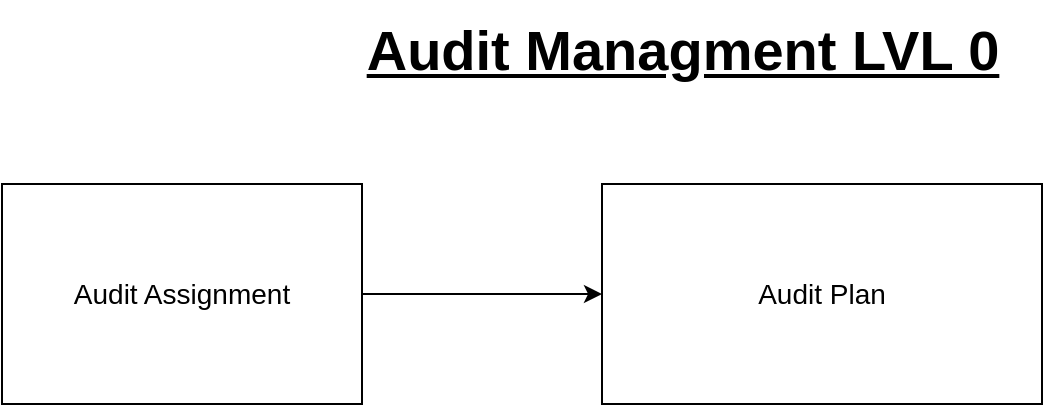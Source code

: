 <mxfile version="24.3.1" type="github" pages="3">
  <diagram id="rfpji_oR26iXnu8gp6y1" name="Level 0">
    <mxGraphModel dx="1114" dy="550" grid="1" gridSize="10" guides="1" tooltips="1" connect="1" arrows="1" fold="1" page="1" pageScale="1" pageWidth="850" pageHeight="1100" math="0" shadow="0">
      <root>
        <mxCell id="0" />
        <mxCell id="1" parent="0" />
        <mxCell id="0mhNjmgYB0Y-DOcjIdjo-2" style="edgeStyle=orthogonalEdgeStyle;rounded=0;orthogonalLoop=1;jettySize=auto;html=1;exitX=1;exitY=0.5;exitDx=0;exitDy=0;entryX=0;entryY=0.5;entryDx=0;entryDy=0;" edge="1" parent="1" source="hsHpLRedmGUpxv28fJCq-1" target="hsHpLRedmGUpxv28fJCq-3">
          <mxGeometry relative="1" as="geometry" />
        </mxCell>
        <UserObject label="&lt;font style=&quot;font-size: 14px;&quot;&gt;Audit Assignment&lt;/font&gt;" link="data:page/id,eqj7dofn9CjHiGEiGSkg" id="hsHpLRedmGUpxv28fJCq-1">
          <mxCell style="rounded=0;whiteSpace=wrap;html=1;" vertex="1" parent="1">
            <mxGeometry x="90" y="130" width="180" height="110" as="geometry" />
          </mxCell>
        </UserObject>
        <UserObject label="&lt;font style=&quot;font-size: 14px;&quot;&gt;Audit Plan&lt;/font&gt;" link="data:page/id,SO7P523GmKmao4ISK2ce" id="hsHpLRedmGUpxv28fJCq-3">
          <mxCell style="rounded=0;whiteSpace=wrap;html=1;" vertex="1" parent="1">
            <mxGeometry x="390" y="130" width="220" height="110" as="geometry" />
          </mxCell>
        </UserObject>
        <mxCell id="0mhNjmgYB0Y-DOcjIdjo-1" value="&lt;font style=&quot;font-size: 28px;&quot;&gt;&lt;b&gt;&lt;u&gt;Audit Managment LVL 0&lt;/u&gt;&lt;/b&gt;&lt;/font&gt;" style="text;html=1;align=center;verticalAlign=middle;resizable=0;points=[];autosize=1;strokeColor=none;fillColor=none;" vertex="1" parent="1">
          <mxGeometry x="260" y="38" width="340" height="50" as="geometry" />
        </mxCell>
      </root>
    </mxGraphModel>
  </diagram>
  <diagram id="eqj7dofn9CjHiGEiGSkg" name="Audit Assignment Lvl 1">
    <mxGraphModel dx="1114" dy="550" grid="1" gridSize="10" guides="1" tooltips="1" connect="1" arrows="1" fold="1" page="1" pageScale="1" pageWidth="850" pageHeight="1100" math="0" shadow="0">
      <root>
        <mxCell id="0" />
        <mxCell id="1" parent="0" />
        <mxCell id="SAJ0wneW6CKfJWXqG2Ua-1" style="edgeStyle=orthogonalEdgeStyle;rounded=0;orthogonalLoop=1;jettySize=auto;html=1;" edge="1" parent="1">
          <mxGeometry relative="1" as="geometry">
            <mxPoint x="230" y="140" as="targetPoint" />
            <mxPoint x="190.0" y="140.034" as="sourcePoint" />
          </mxGeometry>
        </mxCell>
        <mxCell id="SAJ0wneW6CKfJWXqG2Ua-2" style="edgeStyle=orthogonalEdgeStyle;rounded=0;orthogonalLoop=1;jettySize=auto;html=1;exitX=1;exitY=0.5;exitDx=0;exitDy=0;" edge="1" parent="1" source="SAJ0wneW6CKfJWXqG2Ua-3" target="SAJ0wneW6CKfJWXqG2Ua-5">
          <mxGeometry relative="1" as="geometry" />
        </mxCell>
        <mxCell id="SAJ0wneW6CKfJWXqG2Ua-3" value="Create Audit Assignments&lt;div&gt;&lt;br/&gt;&lt;/div&gt;" style="rounded=0;whiteSpace=wrap;html=1;" vertex="1" parent="1">
          <mxGeometry x="230" y="110" width="120" height="60" as="geometry" />
        </mxCell>
        <mxCell id="SAJ0wneW6CKfJWXqG2Ua-4" style="edgeStyle=orthogonalEdgeStyle;rounded=0;orthogonalLoop=1;jettySize=auto;html=1;exitX=1;exitY=0.5;exitDx=0;exitDy=0;" edge="1" parent="1" source="SAJ0wneW6CKfJWXqG2Ua-5">
          <mxGeometry relative="1" as="geometry">
            <mxPoint x="570" y="140.31" as="targetPoint" />
          </mxGeometry>
        </mxCell>
        <mxCell id="SAJ0wneW6CKfJWXqG2Ua-5" value="Add User for Assignment&lt;br&gt;Against Assignment ID" style="rounded=0;whiteSpace=wrap;html=1;" vertex="1" parent="1">
          <mxGeometry x="390" y="110" width="120" height="60" as="geometry" />
        </mxCell>
        <mxCell id="SAJ0wneW6CKfJWXqG2Ua-6" style="edgeStyle=orthogonalEdgeStyle;rounded=0;orthogonalLoop=1;jettySize=auto;html=1;exitX=0.5;exitY=1;exitDx=0;exitDy=0;" edge="1" parent="1" source="SAJ0wneW6CKfJWXqG2Ua-7">
          <mxGeometry relative="1" as="geometry">
            <mxPoint x="629.931" y="210" as="targetPoint" />
          </mxGeometry>
        </mxCell>
        <mxCell id="SAJ0wneW6CKfJWXqG2Ua-7" value="Add Start-End Date To Calculate Days" style="rounded=0;whiteSpace=wrap;html=1;" vertex="1" parent="1">
          <mxGeometry x="570" y="110" width="120" height="60" as="geometry" />
        </mxCell>
        <mxCell id="SAJ0wneW6CKfJWXqG2Ua-8" style="edgeStyle=orthogonalEdgeStyle;rounded=0;orthogonalLoop=1;jettySize=auto;html=1;exitX=0;exitY=0.5;exitDx=0;exitDy=0;" edge="1" parent="1" source="SAJ0wneW6CKfJWXqG2Ua-10">
          <mxGeometry relative="1" as="geometry">
            <mxPoint x="500" y="240.31" as="targetPoint" />
          </mxGeometry>
        </mxCell>
        <mxCell id="SAJ0wneW6CKfJWXqG2Ua-9" style="edgeStyle=orthogonalEdgeStyle;rounded=0;orthogonalLoop=1;jettySize=auto;html=1;exitX=0.5;exitY=1;exitDx=0;exitDy=0;" edge="1" parent="1" source="SAJ0wneW6CKfJWXqG2Ua-10">
          <mxGeometry relative="1" as="geometry">
            <mxPoint x="630" y="310" as="targetPoint" />
          </mxGeometry>
        </mxCell>
        <mxCell id="SAJ0wneW6CKfJWXqG2Ua-10" value="Approver" style="rhombus;whiteSpace=wrap;html=1;" vertex="1" parent="1">
          <mxGeometry x="595" y="210" width="70" height="60" as="geometry" />
        </mxCell>
        <mxCell id="SAJ0wneW6CKfJWXqG2Ua-11" value="YES" style="text;html=1;align=center;verticalAlign=middle;resizable=0;points=[];autosize=1;strokeColor=none;fillColor=none;" vertex="1" parent="1">
          <mxGeometry x="515" y="218" width="50" height="30" as="geometry" />
        </mxCell>
        <mxCell id="SAJ0wneW6CKfJWXqG2Ua-12" value="No" style="text;html=1;align=center;verticalAlign=middle;resizable=0;points=[];autosize=1;strokeColor=none;fillColor=none;" vertex="1" parent="1">
          <mxGeometry x="625" y="278" width="40" height="30" as="geometry" />
        </mxCell>
        <mxCell id="SAJ0wneW6CKfJWXqG2Ua-13" style="edgeStyle=orthogonalEdgeStyle;rounded=0;orthogonalLoop=1;jettySize=auto;html=1;" edge="1" parent="1" source="SAJ0wneW6CKfJWXqG2Ua-15">
          <mxGeometry relative="1" as="geometry">
            <mxPoint x="350" y="240" as="targetPoint" />
          </mxGeometry>
        </mxCell>
        <mxCell id="SAJ0wneW6CKfJWXqG2Ua-14" style="edgeStyle=orthogonalEdgeStyle;rounded=0;orthogonalLoop=1;jettySize=auto;html=1;" edge="1" parent="1" source="SAJ0wneW6CKfJWXqG2Ua-15">
          <mxGeometry relative="1" as="geometry">
            <mxPoint x="460" y="310" as="targetPoint" />
          </mxGeometry>
        </mxCell>
        <mxCell id="SAJ0wneW6CKfJWXqG2Ua-15" value="EGP Workspace Status" style="rhombus;whiteSpace=wrap;html=1;" vertex="1" parent="1">
          <mxGeometry x="420" y="200" width="80" height="80" as="geometry" />
        </mxCell>
        <mxCell id="SAJ0wneW6CKfJWXqG2Ua-16" value="Yes" style="text;html=1;align=center;verticalAlign=middle;resizable=0;points=[];autosize=1;strokeColor=none;fillColor=none;" vertex="1" parent="1">
          <mxGeometry x="360" y="218" width="40" height="30" as="geometry" />
        </mxCell>
        <mxCell id="SAJ0wneW6CKfJWXqG2Ua-17" value="No" style="text;html=1;align=center;verticalAlign=middle;resizable=0;points=[];autosize=1;strokeColor=none;fillColor=none;" vertex="1" parent="1">
          <mxGeometry x="460" y="278" width="40" height="30" as="geometry" />
        </mxCell>
        <mxCell id="SAJ0wneW6CKfJWXqG2Ua-18" value="Rejected For Audit Plan" style="rounded=0;whiteSpace=wrap;html=1;" vertex="1" parent="1">
          <mxGeometry x="450" y="308" width="200" height="32" as="geometry" />
        </mxCell>
        <mxCell id="SAJ0wneW6CKfJWXqG2Ua-19" style="edgeStyle=orthogonalEdgeStyle;rounded=0;orthogonalLoop=1;jettySize=auto;html=1;exitX=0;exitY=0.5;exitDx=0;exitDy=0;" edge="1" parent="1" source="SAJ0wneW6CKfJWXqG2Ua-20" target="SAJ0wneW6CKfJWXqG2Ua-21">
          <mxGeometry relative="1" as="geometry">
            <mxPoint x="170" y="240.31" as="targetPoint" />
          </mxGeometry>
        </mxCell>
        <mxCell id="SAJ0wneW6CKfJWXqG2Ua-20" value="Procced to Audit Plan" style="rounded=0;whiteSpace=wrap;html=1;" vertex="1" parent="1">
          <mxGeometry x="230" y="210" width="120" height="60" as="geometry" />
        </mxCell>
        <mxCell id="SAJ0wneW6CKfJWXqG2Ua-21" value="End" style="ellipse;whiteSpace=wrap;html=1;aspect=fixed;" vertex="1" parent="1">
          <mxGeometry x="110" y="200.0" width="80" height="80" as="geometry" />
        </mxCell>
        <mxCell id="SAJ0wneW6CKfJWXqG2Ua-22" value="&lt;font style=&quot;font-size: 22px;&quot;&gt;&lt;b&gt;&lt;u&gt;Audit Assignments&lt;/u&gt;&lt;/b&gt;&lt;/font&gt;" style="text;html=1;align=center;verticalAlign=middle;resizable=0;points=[];autosize=1;strokeColor=none;fillColor=none;strokeWidth=4;" vertex="1" parent="1">
          <mxGeometry x="240" y="33" width="220" height="40" as="geometry" />
        </mxCell>
        <mxCell id="SAJ0wneW6CKfJWXqG2Ua-23" value="Start" style="ellipse;whiteSpace=wrap;html=1;aspect=fixed;" vertex="1" parent="1">
          <mxGeometry x="110" y="100" width="80" height="80" as="geometry" />
        </mxCell>
      </root>
    </mxGraphModel>
  </diagram>
  <diagram name="Audit Plan LVL 1" id="SO7P523GmKmao4ISK2ce">
    <mxGraphModel dx="1114" dy="550" grid="1" gridSize="10" guides="1" tooltips="1" connect="1" arrows="1" fold="1" page="1" pageScale="1" pageWidth="850" pageHeight="1100" math="0" shadow="0">
      <root>
        <mxCell id="0" />
        <mxCell id="1" parent="0" />
        <mxCell id="1O6wciSVCtwW2RtYe0_3-1" style="edgeStyle=orthogonalEdgeStyle;rounded=0;orthogonalLoop=1;jettySize=auto;html=1;" edge="1" parent="1" source="1O6wciSVCtwW2RtYe0_3-2" target="1O6wciSVCtwW2RtYe0_3-4">
          <mxGeometry relative="1" as="geometry">
            <mxPoint x="250" y="625" as="targetPoint" />
          </mxGeometry>
        </mxCell>
        <mxCell id="1O6wciSVCtwW2RtYe0_3-2" value="Start" style="ellipse;whiteSpace=wrap;html=1;aspect=fixed;" vertex="1" parent="1">
          <mxGeometry x="120" y="585" width="80" height="80" as="geometry" />
        </mxCell>
        <mxCell id="1O6wciSVCtwW2RtYe0_3-3" style="edgeStyle=orthogonalEdgeStyle;rounded=0;orthogonalLoop=1;jettySize=auto;html=1;" edge="1" parent="1" source="1O6wciSVCtwW2RtYe0_3-4" target="1O6wciSVCtwW2RtYe0_3-6">
          <mxGeometry relative="1" as="geometry">
            <mxPoint x="400" y="625" as="targetPoint" />
          </mxGeometry>
        </mxCell>
        <mxCell id="1O6wciSVCtwW2RtYe0_3-4" value="Display Audit Plans With Status Color code in calender" style="rounded=0;whiteSpace=wrap;html=1;" vertex="1" parent="1">
          <mxGeometry x="240" y="595" width="120" height="60" as="geometry" />
        </mxCell>
        <mxCell id="1O6wciSVCtwW2RtYe0_3-5" style="edgeStyle=orthogonalEdgeStyle;rounded=0;orthogonalLoop=1;jettySize=auto;html=1;exitX=1;exitY=0.5;exitDx=0;exitDy=0;entryX=0;entryY=0.5;entryDx=0;entryDy=0;" edge="1" parent="1" source="1O6wciSVCtwW2RtYe0_3-6" target="1O6wciSVCtwW2RtYe0_3-9">
          <mxGeometry relative="1" as="geometry">
            <mxPoint x="610" y="625" as="targetPoint" />
          </mxGeometry>
        </mxCell>
        <mxCell id="1O6wciSVCtwW2RtYe0_3-6" value="Create Audit Plan" style="rounded=0;whiteSpace=wrap;html=1;" vertex="1" parent="1">
          <mxGeometry x="410" y="595" width="120" height="60" as="geometry" />
        </mxCell>
        <mxCell id="1O6wciSVCtwW2RtYe0_3-7" value="Step 1" style="text;html=1;align=center;verticalAlign=middle;resizable=0;points=[];autosize=1;strokeColor=none;fillColor=none;" vertex="1" parent="1">
          <mxGeometry x="550" y="595" width="60" height="30" as="geometry" />
        </mxCell>
        <mxCell id="1O6wciSVCtwW2RtYe0_3-8" style="edgeStyle=orthogonalEdgeStyle;rounded=0;orthogonalLoop=1;jettySize=auto;html=1;entryX=0;entryY=0.5;entryDx=0;entryDy=0;" edge="1" parent="1" source="1O6wciSVCtwW2RtYe0_3-9" target="1O6wciSVCtwW2RtYe0_3-26">
          <mxGeometry relative="1" as="geometry">
            <mxPoint x="840" y="625" as="targetPoint" />
          </mxGeometry>
        </mxCell>
        <mxCell id="1O6wciSVCtwW2RtYe0_3-9" value="&lt;b&gt;&lt;font style=&quot;font-size: 13px;&quot;&gt;DSL &amp;amp; RFI&lt;/font&gt;&lt;/b&gt;" style="rounded=0;whiteSpace=wrap;html=1;strokeColor=#9673a6;fillColor=#e1d5e7;" vertex="1" parent="1">
          <mxGeometry x="640" y="595" width="120" height="60" as="geometry" />
        </mxCell>
        <mxCell id="1O6wciSVCtwW2RtYe0_3-10" value="Add Start-End Date and Map Audit Assignment with Audit Plan" style="rounded=0;whiteSpace=wrap;html=1;" vertex="1" parent="1">
          <mxGeometry x="530" y="705" width="120" height="60" as="geometry" />
        </mxCell>
        <mxCell id="1O6wciSVCtwW2RtYe0_3-11" style="edgeStyle=orthogonalEdgeStyle;rounded=0;orthogonalLoop=1;jettySize=auto;html=1;exitX=0.5;exitY=1;exitDx=0;exitDy=0;entryX=0.5;entryY=0;entryDx=0;entryDy=0;" edge="1" parent="1" source="1O6wciSVCtwW2RtYe0_3-12" target="1O6wciSVCtwW2RtYe0_3-18">
          <mxGeometry relative="1" as="geometry" />
        </mxCell>
        <mxCell id="1O6wciSVCtwW2RtYe0_3-12" value="RFI Mention Doc and Notify Dept to Upload Doc" style="rounded=0;whiteSpace=wrap;html=1;" vertex="1" parent="1">
          <mxGeometry x="665" y="705" width="120" height="60" as="geometry" />
        </mxCell>
        <mxCell id="1O6wciSVCtwW2RtYe0_3-13" style="edgeStyle=orthogonalEdgeStyle;rounded=0;orthogonalLoop=1;jettySize=auto;html=1;exitX=0.5;exitY=1;exitDx=0;exitDy=0;entryX=0.596;entryY=-0.032;entryDx=0;entryDy=0;entryPerimeter=0;" edge="1" parent="1" source="1O6wciSVCtwW2RtYe0_3-9" target="1O6wciSVCtwW2RtYe0_3-10">
          <mxGeometry relative="1" as="geometry" />
        </mxCell>
        <mxCell id="1O6wciSVCtwW2RtYe0_3-14" style="edgeStyle=orthogonalEdgeStyle;rounded=0;orthogonalLoop=1;jettySize=auto;html=1;entryX=0.561;entryY=-0.046;entryDx=0;entryDy=0;entryPerimeter=0;" edge="1" parent="1" source="1O6wciSVCtwW2RtYe0_3-9" target="1O6wciSVCtwW2RtYe0_3-12">
          <mxGeometry relative="1" as="geometry" />
        </mxCell>
        <mxCell id="1O6wciSVCtwW2RtYe0_3-15" style="edgeStyle=orthogonalEdgeStyle;rounded=0;orthogonalLoop=1;jettySize=auto;html=1;" edge="1" parent="1" source="1O6wciSVCtwW2RtYe0_3-18" target="1O6wciSVCtwW2RtYe0_3-21">
          <mxGeometry relative="1" as="geometry" />
        </mxCell>
        <mxCell id="1O6wciSVCtwW2RtYe0_3-16" style="edgeStyle=orthogonalEdgeStyle;rounded=0;orthogonalLoop=1;jettySize=auto;html=1;dashed=1;" edge="1" parent="1" source="1O6wciSVCtwW2RtYe0_3-18">
          <mxGeometry relative="1" as="geometry">
            <mxPoint x="640" y="875" as="targetPoint" />
          </mxGeometry>
        </mxCell>
        <mxCell id="1O6wciSVCtwW2RtYe0_3-17" style="edgeStyle=orthogonalEdgeStyle;rounded=0;orthogonalLoop=1;jettySize=auto;html=1;entryX=0;entryY=0.5;entryDx=0;entryDy=0;" edge="1" parent="1" source="1O6wciSVCtwW2RtYe0_3-18" target="1O6wciSVCtwW2RtYe0_3-31">
          <mxGeometry relative="1" as="geometry" />
        </mxCell>
        <mxCell id="1O6wciSVCtwW2RtYe0_3-18" value="Doc Upload by Dept&amp;nbsp;" style="rounded=0;whiteSpace=wrap;html=1;" vertex="1" parent="1">
          <mxGeometry x="665" y="795" width="120" height="60" as="geometry" />
        </mxCell>
        <mxCell id="1O6wciSVCtwW2RtYe0_3-19" style="edgeStyle=orthogonalEdgeStyle;rounded=0;orthogonalLoop=1;jettySize=auto;html=1;exitX=0;exitY=0.5;exitDx=0;exitDy=0;dashed=1;dashPattern=8 8;entryX=0;entryY=1;entryDx=0;entryDy=0;" edge="1" parent="1" source="1O6wciSVCtwW2RtYe0_3-21" target="1O6wciSVCtwW2RtYe0_3-9">
          <mxGeometry relative="1" as="geometry">
            <mxPoint x="610" y="665" as="targetPoint" />
            <Array as="points">
              <mxPoint x="520" y="1075" />
              <mxPoint x="520" y="665" />
              <mxPoint x="640" y="665" />
            </Array>
          </mxGeometry>
        </mxCell>
        <mxCell id="1O6wciSVCtwW2RtYe0_3-20" style="edgeStyle=orthogonalEdgeStyle;rounded=0;orthogonalLoop=1;jettySize=auto;html=1;exitX=0.5;exitY=1;exitDx=0;exitDy=0;entryX=0;entryY=0.75;entryDx=0;entryDy=0;" edge="1" parent="1" source="1O6wciSVCtwW2RtYe0_3-21" target="1O6wciSVCtwW2RtYe0_3-26">
          <mxGeometry relative="1" as="geometry">
            <Array as="points">
              <mxPoint x="725" y="1155" />
              <mxPoint x="1050" y="1155" />
              <mxPoint x="1050" y="640" />
            </Array>
          </mxGeometry>
        </mxCell>
        <mxCell id="1O6wciSVCtwW2RtYe0_3-21" value="Approve Req By Audit HOD" style="rhombus;whiteSpace=wrap;html=1;" vertex="1" parent="1">
          <mxGeometry x="670" y="1015" width="110" height="120" as="geometry" />
        </mxCell>
        <mxCell id="1O6wciSVCtwW2RtYe0_3-22" value="&lt;b&gt;NO&lt;/b&gt;" style="text;html=1;align=center;verticalAlign=middle;resizable=0;points=[];autosize=1;strokeColor=none;fillColor=none;" vertex="1" parent="1">
          <mxGeometry x="525" y="855" width="40" height="30" as="geometry" />
        </mxCell>
        <mxCell id="1O6wciSVCtwW2RtYe0_3-23" style="edgeStyle=orthogonalEdgeStyle;rounded=0;orthogonalLoop=1;jettySize=auto;html=1;exitX=0.5;exitY=1;exitDx=0;exitDy=0;entryX=0.013;entryY=0.635;entryDx=0;entryDy=0;entryPerimeter=0;" edge="1" parent="1" source="1O6wciSVCtwW2RtYe0_3-26" target="1O6wciSVCtwW2RtYe0_3-40">
          <mxGeometry relative="1" as="geometry">
            <mxPoint x="1080" y="905" as="targetPoint" />
            <Array as="points">
              <mxPoint x="1280" y="695" />
              <mxPoint x="1081" y="695" />
              <mxPoint x="1081" y="893" />
            </Array>
          </mxGeometry>
        </mxCell>
        <mxCell id="1O6wciSVCtwW2RtYe0_3-24" style="edgeStyle=orthogonalEdgeStyle;rounded=0;orthogonalLoop=1;jettySize=auto;html=1;" edge="1" parent="1" source="1O6wciSVCtwW2RtYe0_3-26" target="1O6wciSVCtwW2RtYe0_3-37">
          <mxGeometry relative="1" as="geometry">
            <Array as="points">
              <mxPoint x="1280" y="695" />
              <mxPoint x="1360" y="695" />
            </Array>
          </mxGeometry>
        </mxCell>
        <mxCell id="1O6wciSVCtwW2RtYe0_3-25" style="edgeStyle=orthogonalEdgeStyle;rounded=0;orthogonalLoop=1;jettySize=auto;html=1;exitX=1;exitY=0.25;exitDx=0;exitDy=0;entryX=0;entryY=0.25;entryDx=0;entryDy=0;" edge="1" parent="1" source="1O6wciSVCtwW2RtYe0_3-26" target="1O6wciSVCtwW2RtYe0_3-50">
          <mxGeometry relative="1" as="geometry" />
        </mxCell>
        <mxCell id="1O6wciSVCtwW2RtYe0_3-26" value="&lt;b&gt;&lt;font style=&quot;font-size: 13px;&quot;&gt;Presentation &amp;amp; Kickoff&lt;/font&gt;&lt;/b&gt;" style="rounded=0;whiteSpace=wrap;html=1;strokeColor=#9673a6;fillColor=#e1d5e7;" vertex="1" parent="1">
          <mxGeometry x="1220" y="595" width="120" height="60" as="geometry" />
        </mxCell>
        <mxCell id="1O6wciSVCtwW2RtYe0_3-27" value="Step 2" style="text;html=1;align=center;verticalAlign=middle;resizable=0;points=[];autosize=1;strokeColor=none;fillColor=none;" vertex="1" parent="1">
          <mxGeometry x="920" y="595" width="60" height="30" as="geometry" />
        </mxCell>
        <mxCell id="1O6wciSVCtwW2RtYe0_3-28" value="Notify&amp;nbsp;" style="rhombus;whiteSpace=wrap;html=1;fillColor=#d5e8d4;strokeColor=#82b366;" vertex="1" parent="1">
          <mxGeometry x="600" y="875" width="80" height="80" as="geometry" />
        </mxCell>
        <mxCell id="1O6wciSVCtwW2RtYe0_3-29" value="Yes" style="text;html=1;align=center;verticalAlign=middle;resizable=0;points=[];autosize=1;strokeColor=none;fillColor=none;" vertex="1" parent="1">
          <mxGeometry x="720" y="975" width="40" height="30" as="geometry" />
        </mxCell>
        <mxCell id="1O6wciSVCtwW2RtYe0_3-30" style="edgeStyle=orthogonalEdgeStyle;rounded=0;orthogonalLoop=1;jettySize=auto;html=1;entryX=0.5;entryY=0;entryDx=0;entryDy=0;" edge="1" parent="1" source="1O6wciSVCtwW2RtYe0_3-31" target="1O6wciSVCtwW2RtYe0_3-33">
          <mxGeometry relative="1" as="geometry" />
        </mxCell>
        <mxCell id="1O6wciSVCtwW2RtYe0_3-31" value="Doc Not Uploaded within Assigned date" style="rounded=1;whiteSpace=wrap;html=1;fillColor=#f8cecc;strokeColor=#b85450;" vertex="1" parent="1">
          <mxGeometry x="890" y="795" width="120" height="60" as="geometry" />
        </mxCell>
        <mxCell id="1O6wciSVCtwW2RtYe0_3-32" value="" style="edgeStyle=orthogonalEdgeStyle;rounded=0;orthogonalLoop=1;jettySize=auto;html=1;" edge="1" parent="1" source="1O6wciSVCtwW2RtYe0_3-33" target="1O6wciSVCtwW2RtYe0_3-34">
          <mxGeometry relative="1" as="geometry" />
        </mxCell>
        <mxCell id="1O6wciSVCtwW2RtYe0_3-33" value="Reschedule&amp;nbsp; Date" style="rounded=0;whiteSpace=wrap;html=1;" vertex="1" parent="1">
          <mxGeometry x="890" y="965" width="120" height="60" as="geometry" />
        </mxCell>
        <mxCell id="1O6wciSVCtwW2RtYe0_3-34" value="Notify&amp;nbsp;" style="rhombus;whiteSpace=wrap;html=1;fillColor=#d5e8d4;strokeColor=#82b366;" vertex="1" parent="1">
          <mxGeometry x="910" y="1055" width="80" height="80" as="geometry" />
        </mxCell>
        <mxCell id="1O6wciSVCtwW2RtYe0_3-35" value="Upload Presentation Docs / View Docs" style="rounded=0;whiteSpace=wrap;html=1;fillColor=#dae8fc;strokeColor=#6c8ebf;" vertex="1" parent="1">
          <mxGeometry x="1110" y="715" width="120" height="60" as="geometry" />
        </mxCell>
        <mxCell id="1O6wciSVCtwW2RtYe0_3-36" style="edgeStyle=orthogonalEdgeStyle;rounded=0;orthogonalLoop=1;jettySize=auto;html=1;entryX=0.5;entryY=0;entryDx=0;entryDy=0;" edge="1" parent="1" source="1O6wciSVCtwW2RtYe0_3-37" target="1O6wciSVCtwW2RtYe0_3-49">
          <mxGeometry relative="1" as="geometry" />
        </mxCell>
        <mxCell id="1O6wciSVCtwW2RtYe0_3-37" value="Add RAID Log/&lt;br&gt;View RAID Logs" style="rounded=0;whiteSpace=wrap;html=1;" vertex="1" parent="1">
          <mxGeometry x="1300" y="715" width="120" height="60" as="geometry" />
        </mxCell>
        <mxCell id="1O6wciSVCtwW2RtYe0_3-38" value="Add Present User/View Users" style="rounded=0;whiteSpace=wrap;html=1;fillColor=#dae8fc;strokeColor=#6c8ebf;" vertex="1" parent="1">
          <mxGeometry x="1110" y="785" width="120" height="60" as="geometry" />
        </mxCell>
        <mxCell id="1O6wciSVCtwW2RtYe0_3-39" style="edgeStyle=orthogonalEdgeStyle;rounded=0;orthogonalLoop=1;jettySize=auto;html=1;exitX=1;exitY=0.5;exitDx=0;exitDy=0;entryX=0;entryY=0.5;entryDx=0;entryDy=0;" edge="1" parent="1" source="1O6wciSVCtwW2RtYe0_3-40" target="1O6wciSVCtwW2RtYe0_3-49">
          <mxGeometry relative="1" as="geometry" />
        </mxCell>
        <mxCell id="1O6wciSVCtwW2RtYe0_3-40" value="Add Discussed Agenda / View Agendas" style="rounded=0;whiteSpace=wrap;html=1;fillColor=#dae8fc;strokeColor=#6c8ebf;" vertex="1" parent="1">
          <mxGeometry x="1110" y="855" width="120" height="60" as="geometry" />
        </mxCell>
        <mxCell id="1O6wciSVCtwW2RtYe0_3-41" value="" style="endArrow=classic;html=1;rounded=0;entryX=0;entryY=0.5;entryDx=0;entryDy=0;" edge="1" parent="1" target="1O6wciSVCtwW2RtYe0_3-35">
          <mxGeometry width="50" height="50" relative="1" as="geometry">
            <mxPoint x="1080" y="745" as="sourcePoint" />
            <mxPoint x="980" y="715" as="targetPoint" />
          </mxGeometry>
        </mxCell>
        <mxCell id="1O6wciSVCtwW2RtYe0_3-42" value="" style="endArrow=classic;html=1;rounded=0;entryX=0;entryY=0.5;entryDx=0;entryDy=0;" edge="1" parent="1">
          <mxGeometry width="50" height="50" relative="1" as="geometry">
            <mxPoint x="1080" y="814.5" as="sourcePoint" />
            <mxPoint x="1110" y="814.5" as="targetPoint" />
          </mxGeometry>
        </mxCell>
        <mxCell id="1O6wciSVCtwW2RtYe0_3-43" value="Notify&amp;nbsp;" style="rhombus;whiteSpace=wrap;html=1;fillColor=#d5e8d4;strokeColor=#82b366;" vertex="1" parent="1">
          <mxGeometry x="600" y="875" width="80" height="80" as="geometry" />
        </mxCell>
        <mxCell id="1O6wciSVCtwW2RtYe0_3-44" value="Reminder" style="rhombus;whiteSpace=wrap;html=1;fillColor=#d5e8d4;strokeColor=#82b366;" vertex="1" parent="1">
          <mxGeometry x="910" y="865" width="80" height="80" as="geometry" />
        </mxCell>
        <mxCell id="1O6wciSVCtwW2RtYe0_3-45" style="edgeStyle=orthogonalEdgeStyle;rounded=0;orthogonalLoop=1;jettySize=auto;html=1;exitX=0.5;exitY=1;exitDx=0;exitDy=0;" edge="1" parent="1" source="1O6wciSVCtwW2RtYe0_3-49">
          <mxGeometry relative="1" as="geometry">
            <mxPoint x="1359.778" y="1005" as="targetPoint" />
          </mxGeometry>
        </mxCell>
        <mxCell id="1O6wciSVCtwW2RtYe0_3-46" value="No" style="edgeLabel;html=1;align=center;verticalAlign=middle;resizable=0;points=[];" connectable="0" vertex="1" parent="1O6wciSVCtwW2RtYe0_3-45">
          <mxGeometry x="0.004" relative="1" as="geometry">
            <mxPoint as="offset" />
          </mxGeometry>
        </mxCell>
        <mxCell id="1O6wciSVCtwW2RtYe0_3-47" style="edgeStyle=orthogonalEdgeStyle;rounded=0;orthogonalLoop=1;jettySize=auto;html=1;exitX=1;exitY=0.5;exitDx=0;exitDy=0;entryX=0;entryY=0.5;entryDx=0;entryDy=0;" edge="1" parent="1" source="1O6wciSVCtwW2RtYe0_3-49" target="1O6wciSVCtwW2RtYe0_3-50">
          <mxGeometry relative="1" as="geometry">
            <mxPoint x="1490" y="695" as="targetPoint" />
            <Array as="points">
              <mxPoint x="1470" y="885" />
              <mxPoint x="1470" y="625" />
            </Array>
          </mxGeometry>
        </mxCell>
        <mxCell id="1O6wciSVCtwW2RtYe0_3-48" value="&lt;font style=&quot;font-size: 14px;&quot;&gt;YES&lt;/font&gt;" style="edgeLabel;html=1;align=center;verticalAlign=middle;resizable=0;points=[];" connectable="0" vertex="1" parent="1O6wciSVCtwW2RtYe0_3-47">
          <mxGeometry x="-0.017" y="4" relative="1" as="geometry">
            <mxPoint as="offset" />
          </mxGeometry>
        </mxCell>
        <mxCell id="1O6wciSVCtwW2RtYe0_3-49" value="&lt;br&gt;&lt;div&gt;&lt;span style=&quot;color: rgb(0, 0, 0); font-family: Helvetica; font-size: 12px; font-style: normal; font-variant-ligatures: normal; font-variant-caps: normal; font-weight: 400; letter-spacing: normal; orphans: 2; text-align: center; text-indent: 0px; text-transform: none; widows: 2; word-spacing: 0px; -webkit-text-stroke-width: 0px; white-space: normal; background-color: rgb(251, 251, 251); text-decoration-thickness: initial; text-decoration-style: initial; text-decoration-color: initial; display: inline !important; float: none;&quot;&gt;Finalize&lt;/span&gt;&lt;br&gt;&lt;br&gt;&lt;/div&gt;" style="rhombus;whiteSpace=wrap;html=1;" vertex="1" parent="1">
          <mxGeometry x="1320" y="845" width="80" height="80" as="geometry" />
        </mxCell>
        <mxCell id="1O6wciSVCtwW2RtYe0_3-50" value="&lt;b&gt;&lt;font style=&quot;font-size: 13px;&quot;&gt;Presentation &amp;amp; Kickoff&lt;/font&gt;&lt;/b&gt;" style="rounded=0;whiteSpace=wrap;html=1;strokeColor=#9673a6;fillColor=#e1d5e7;" vertex="1" parent="1">
          <mxGeometry x="1610" y="595" width="120" height="60" as="geometry" />
        </mxCell>
        <mxCell id="1O6wciSVCtwW2RtYe0_3-51" value="Process Understanding MoM" style="rounded=0;whiteSpace=wrap;html=1;" vertex="1" parent="1">
          <mxGeometry x="1700" y="705" width="120" height="60" as="geometry" />
        </mxCell>
        <mxCell id="1O6wciSVCtwW2RtYe0_3-52" style="edgeStyle=orthogonalEdgeStyle;rounded=0;orthogonalLoop=1;jettySize=auto;html=1;exitX=0;exitY=0.5;exitDx=0;exitDy=0;entryX=0;entryY=0.5;entryDx=0;entryDy=0;" edge="1" parent="1" source="1O6wciSVCtwW2RtYe0_3-53" target="1O6wciSVCtwW2RtYe0_3-57">
          <mxGeometry relative="1" as="geometry" />
        </mxCell>
        <mxCell id="1O6wciSVCtwW2RtYe0_3-53" value="View Model" style="rounded=0;whiteSpace=wrap;html=1;" vertex="1" parent="1">
          <mxGeometry x="1540" y="705" width="120" height="60" as="geometry" />
        </mxCell>
        <mxCell id="1O6wciSVCtwW2RtYe0_3-54" style="edgeStyle=orthogonalEdgeStyle;rounded=0;orthogonalLoop=1;jettySize=auto;html=1;entryX=0.651;entryY=-0.018;entryDx=0;entryDy=0;entryPerimeter=0;" edge="1" parent="1" source="1O6wciSVCtwW2RtYe0_3-50" target="1O6wciSVCtwW2RtYe0_3-53">
          <mxGeometry relative="1" as="geometry" />
        </mxCell>
        <mxCell id="1O6wciSVCtwW2RtYe0_3-55" style="edgeStyle=orthogonalEdgeStyle;rounded=0;orthogonalLoop=1;jettySize=auto;html=1;entryX=0.313;entryY=0.044;entryDx=0;entryDy=0;entryPerimeter=0;" edge="1" parent="1" source="1O6wciSVCtwW2RtYe0_3-50" target="1O6wciSVCtwW2RtYe0_3-51">
          <mxGeometry relative="1" as="geometry" />
        </mxCell>
        <mxCell id="1O6wciSVCtwW2RtYe0_3-56" value="Create Model" style="rounded=0;whiteSpace=wrap;html=1;" vertex="1" parent="1">
          <mxGeometry x="1550" y="785" width="100" height="50" as="geometry" />
        </mxCell>
        <mxCell id="1O6wciSVCtwW2RtYe0_3-57" value="Flow Modeler" style="rounded=0;whiteSpace=wrap;html=1;" vertex="1" parent="1">
          <mxGeometry x="1550" y="845" width="100" height="50" as="geometry" />
        </mxCell>
        <mxCell id="1O6wciSVCtwW2RtYe0_3-58" value="" style="endArrow=classic;html=1;rounded=0;" edge="1" parent="1">
          <mxGeometry width="50" height="50" relative="1" as="geometry">
            <mxPoint x="1518" y="814" as="sourcePoint" />
            <mxPoint x="1548" y="814" as="targetPoint" />
          </mxGeometry>
        </mxCell>
        <mxCell id="1O6wciSVCtwW2RtYe0_3-59" style="edgeStyle=orthogonalEdgeStyle;rounded=0;orthogonalLoop=1;jettySize=auto;html=1;exitX=0.5;exitY=1;exitDx=0;exitDy=0;entryX=0.013;entryY=0.635;entryDx=0;entryDy=0;entryPerimeter=0;" edge="1" parent="1" target="1O6wciSVCtwW2RtYe0_3-66">
          <mxGeometry relative="1" as="geometry">
            <mxPoint x="1570" y="1125" as="targetPoint" />
            <mxPoint x="1770" y="875" as="sourcePoint" />
            <Array as="points">
              <mxPoint x="1770" y="915" />
              <mxPoint x="1571" y="915" />
              <mxPoint x="1571" y="1113" />
            </Array>
          </mxGeometry>
        </mxCell>
        <mxCell id="1O6wciSVCtwW2RtYe0_3-60" style="edgeStyle=orthogonalEdgeStyle;rounded=0;orthogonalLoop=1;jettySize=auto;html=1;exitX=0.599;exitY=1.031;exitDx=0;exitDy=0;exitPerimeter=0;" edge="1" parent="1" source="1O6wciSVCtwW2RtYe0_3-51" target="1O6wciSVCtwW2RtYe0_3-63">
          <mxGeometry relative="1" as="geometry">
            <mxPoint x="1770" y="875" as="sourcePoint" />
            <Array as="points">
              <mxPoint x="1770" y="767" />
              <mxPoint x="1770" y="915" />
              <mxPoint x="1850" y="915" />
            </Array>
          </mxGeometry>
        </mxCell>
        <mxCell id="1O6wciSVCtwW2RtYe0_3-61" value="Process Understanding Docs/ View Docs" style="rounded=0;whiteSpace=wrap;html=1;fillColor=#dae8fc;strokeColor=#6c8ebf;" vertex="1" parent="1">
          <mxGeometry x="1600" y="935" width="120" height="60" as="geometry" />
        </mxCell>
        <mxCell id="1O6wciSVCtwW2RtYe0_3-62" style="edgeStyle=orthogonalEdgeStyle;rounded=0;orthogonalLoop=1;jettySize=auto;html=1;entryX=0.5;entryY=0;entryDx=0;entryDy=0;" edge="1" parent="1" source="1O6wciSVCtwW2RtYe0_3-63" target="1O6wciSVCtwW2RtYe0_3-71">
          <mxGeometry relative="1" as="geometry" />
        </mxCell>
        <mxCell id="1O6wciSVCtwW2RtYe0_3-63" value="Add Understanding&lt;br&gt;RAID Log" style="rounded=0;whiteSpace=wrap;html=1;" vertex="1" parent="1">
          <mxGeometry x="1790" y="935" width="120" height="60" as="geometry" />
        </mxCell>
        <mxCell id="1O6wciSVCtwW2RtYe0_3-64" value="Add Process&amp;nbsp;&lt;br&gt;Understanding&amp;nbsp;&lt;br&gt;Users / View Users" style="rounded=0;whiteSpace=wrap;html=1;fillColor=#dae8fc;strokeColor=#6c8ebf;" vertex="1" parent="1">
          <mxGeometry x="1600" y="1005" width="120" height="60" as="geometry" />
        </mxCell>
        <mxCell id="1O6wciSVCtwW2RtYe0_3-65" style="edgeStyle=orthogonalEdgeStyle;rounded=0;orthogonalLoop=1;jettySize=auto;html=1;exitX=1;exitY=0.5;exitDx=0;exitDy=0;entryX=0;entryY=0.5;entryDx=0;entryDy=0;" edge="1" parent="1" source="1O6wciSVCtwW2RtYe0_3-66" target="1O6wciSVCtwW2RtYe0_3-71">
          <mxGeometry relative="1" as="geometry" />
        </mxCell>
        <mxCell id="1O6wciSVCtwW2RtYe0_3-66" value="Add Understanding&lt;br&gt;&amp;nbsp;Agenda / View Agendas" style="rounded=0;whiteSpace=wrap;html=1;fillColor=#dae8fc;strokeColor=#6c8ebf;" vertex="1" parent="1">
          <mxGeometry x="1600" y="1075" width="120" height="60" as="geometry" />
        </mxCell>
        <mxCell id="1O6wciSVCtwW2RtYe0_3-67" value="" style="endArrow=classic;html=1;rounded=0;entryX=0;entryY=0.5;entryDx=0;entryDy=0;" edge="1" parent="1" target="1O6wciSVCtwW2RtYe0_3-61">
          <mxGeometry width="50" height="50" relative="1" as="geometry">
            <mxPoint x="1570" y="965" as="sourcePoint" />
            <mxPoint x="1470" y="935" as="targetPoint" />
          </mxGeometry>
        </mxCell>
        <mxCell id="1O6wciSVCtwW2RtYe0_3-68" value="" style="endArrow=classic;html=1;rounded=0;entryX=0;entryY=0.5;entryDx=0;entryDy=0;" edge="1" parent="1">
          <mxGeometry width="50" height="50" relative="1" as="geometry">
            <mxPoint x="1570" y="1034.5" as="sourcePoint" />
            <mxPoint x="1600" y="1034.5" as="targetPoint" />
          </mxGeometry>
        </mxCell>
        <mxCell id="1O6wciSVCtwW2RtYe0_3-69" style="edgeStyle=orthogonalEdgeStyle;rounded=0;orthogonalLoop=1;jettySize=auto;html=1;exitX=0.5;exitY=1;exitDx=0;exitDy=0;" edge="1" parent="1" source="1O6wciSVCtwW2RtYe0_3-71">
          <mxGeometry relative="1" as="geometry">
            <mxPoint x="1849.778" y="1205" as="targetPoint" />
          </mxGeometry>
        </mxCell>
        <mxCell id="1O6wciSVCtwW2RtYe0_3-70" value="&lt;font style=&quot;font-size: 14px;&quot;&gt;NO&lt;/font&gt;" style="edgeLabel;html=1;align=center;verticalAlign=middle;resizable=0;points=[];" connectable="0" vertex="1" parent="1O6wciSVCtwW2RtYe0_3-69">
          <mxGeometry x="-0.088" y="-1" relative="1" as="geometry">
            <mxPoint as="offset" />
          </mxGeometry>
        </mxCell>
        <mxCell id="1O6wciSVCtwW2RtYe0_3-71" value="&lt;br&gt;&lt;div&gt;&lt;span style=&quot;color: rgb(0, 0, 0); font-family: Helvetica; font-size: 12px; font-style: normal; font-variant-ligatures: normal; font-variant-caps: normal; font-weight: 400; letter-spacing: normal; orphans: 2; text-align: center; text-indent: 0px; text-transform: none; widows: 2; word-spacing: 0px; -webkit-text-stroke-width: 0px; white-space: normal; background-color: rgb(251, 251, 251); text-decoration-thickness: initial; text-decoration-style: initial; text-decoration-color: initial; display: inline !important; float: none;&quot;&gt;Finalize&lt;/span&gt;&lt;br&gt;&lt;br&gt;&lt;/div&gt;" style="rhombus;whiteSpace=wrap;html=1;" vertex="1" parent="1">
          <mxGeometry x="1810" y="1065" width="80" height="80" as="geometry" />
        </mxCell>
      </root>
    </mxGraphModel>
  </diagram>
</mxfile>
